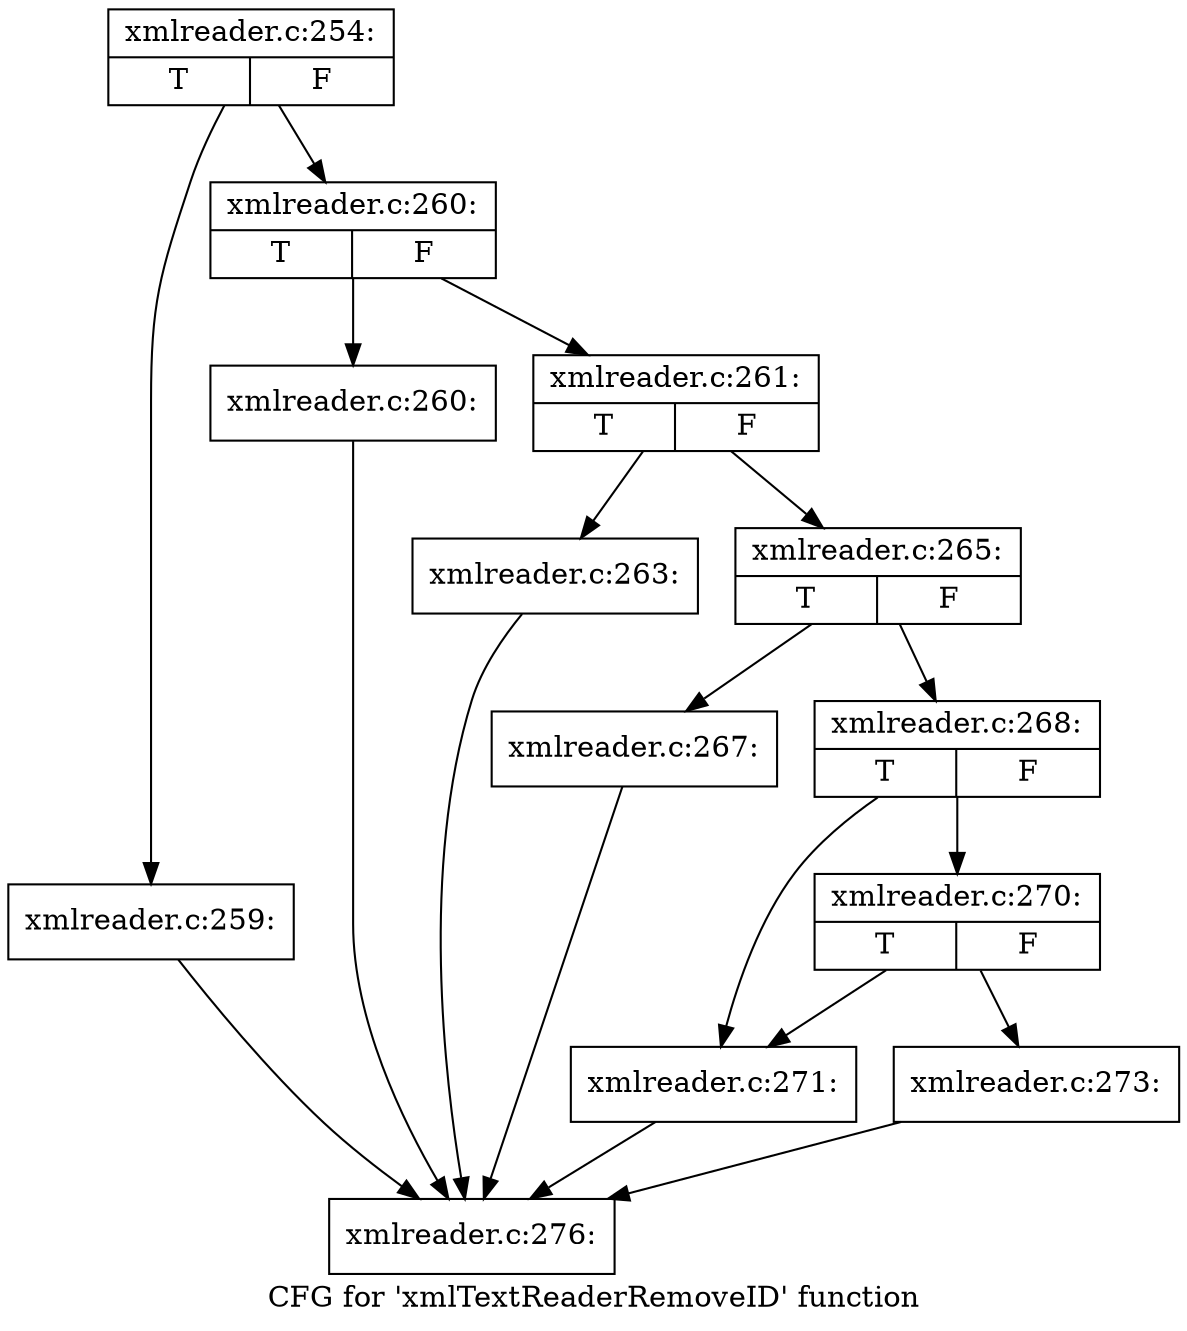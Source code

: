 digraph "CFG for 'xmlTextReaderRemoveID' function" {
	label="CFG for 'xmlTextReaderRemoveID' function";

	Node0x496d320 [shape=record,label="{xmlreader.c:254:|{<s0>T|<s1>F}}"];
	Node0x496d320 -> Node0x4976ed0;
	Node0x496d320 -> Node0x4976f20;
	Node0x4976ed0 [shape=record,label="{xmlreader.c:259:}"];
	Node0x4976ed0 -> Node0x496d880;
	Node0x4976f20 [shape=record,label="{xmlreader.c:260:|{<s0>T|<s1>F}}"];
	Node0x4976f20 -> Node0x4977360;
	Node0x4976f20 -> Node0x49773b0;
	Node0x4977360 [shape=record,label="{xmlreader.c:260:}"];
	Node0x4977360 -> Node0x496d880;
	Node0x49773b0 [shape=record,label="{xmlreader.c:261:|{<s0>T|<s1>F}}"];
	Node0x49773b0 -> Node0x49781b0;
	Node0x49773b0 -> Node0x4978200;
	Node0x49781b0 [shape=record,label="{xmlreader.c:263:}"];
	Node0x49781b0 -> Node0x496d880;
	Node0x4978200 [shape=record,label="{xmlreader.c:265:|{<s0>T|<s1>F}}"];
	Node0x4978200 -> Node0x4978b40;
	Node0x4978200 -> Node0x4978b90;
	Node0x4978b40 [shape=record,label="{xmlreader.c:267:}"];
	Node0x4978b40 -> Node0x496d880;
	Node0x4978b90 [shape=record,label="{xmlreader.c:268:|{<s0>T|<s1>F}}"];
	Node0x4978b90 -> Node0x49798e0;
	Node0x4978b90 -> Node0x4979bc0;
	Node0x4979bc0 [shape=record,label="{xmlreader.c:270:|{<s0>T|<s1>F}}"];
	Node0x4979bc0 -> Node0x49798e0;
	Node0x4979bc0 -> Node0x4979c10;
	Node0x49798e0 [shape=record,label="{xmlreader.c:271:}"];
	Node0x49798e0 -> Node0x496d880;
	Node0x4979c10 [shape=record,label="{xmlreader.c:273:}"];
	Node0x4979c10 -> Node0x496d880;
	Node0x496d880 [shape=record,label="{xmlreader.c:276:}"];
}
